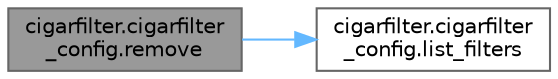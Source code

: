 digraph "cigarfilter.cigarfilter_config.remove"
{
 // LATEX_PDF_SIZE
  bgcolor="transparent";
  edge [fontname=Helvetica,fontsize=10,labelfontname=Helvetica,labelfontsize=10];
  node [fontname=Helvetica,fontsize=10,shape=box,height=0.2,width=0.4];
  rankdir="LR";
  Node1 [id="Node000001",label="cigarfilter.cigarfilter\l_config.remove",height=0.2,width=0.4,color="gray40", fillcolor="grey60", style="filled", fontcolor="black",tooltip=" "];
  Node1 -> Node2 [id="edge1_Node000001_Node000002",color="steelblue1",style="solid",tooltip=" "];
  Node2 [id="Node000002",label="cigarfilter.cigarfilter\l_config.list_filters",height=0.2,width=0.4,color="grey40", fillcolor="white", style="filled",URL="$namespacecigarfilter_1_1cigarfilter__config.html#a653fc306c028051cce42b05ab9492315",tooltip=" "];
}
